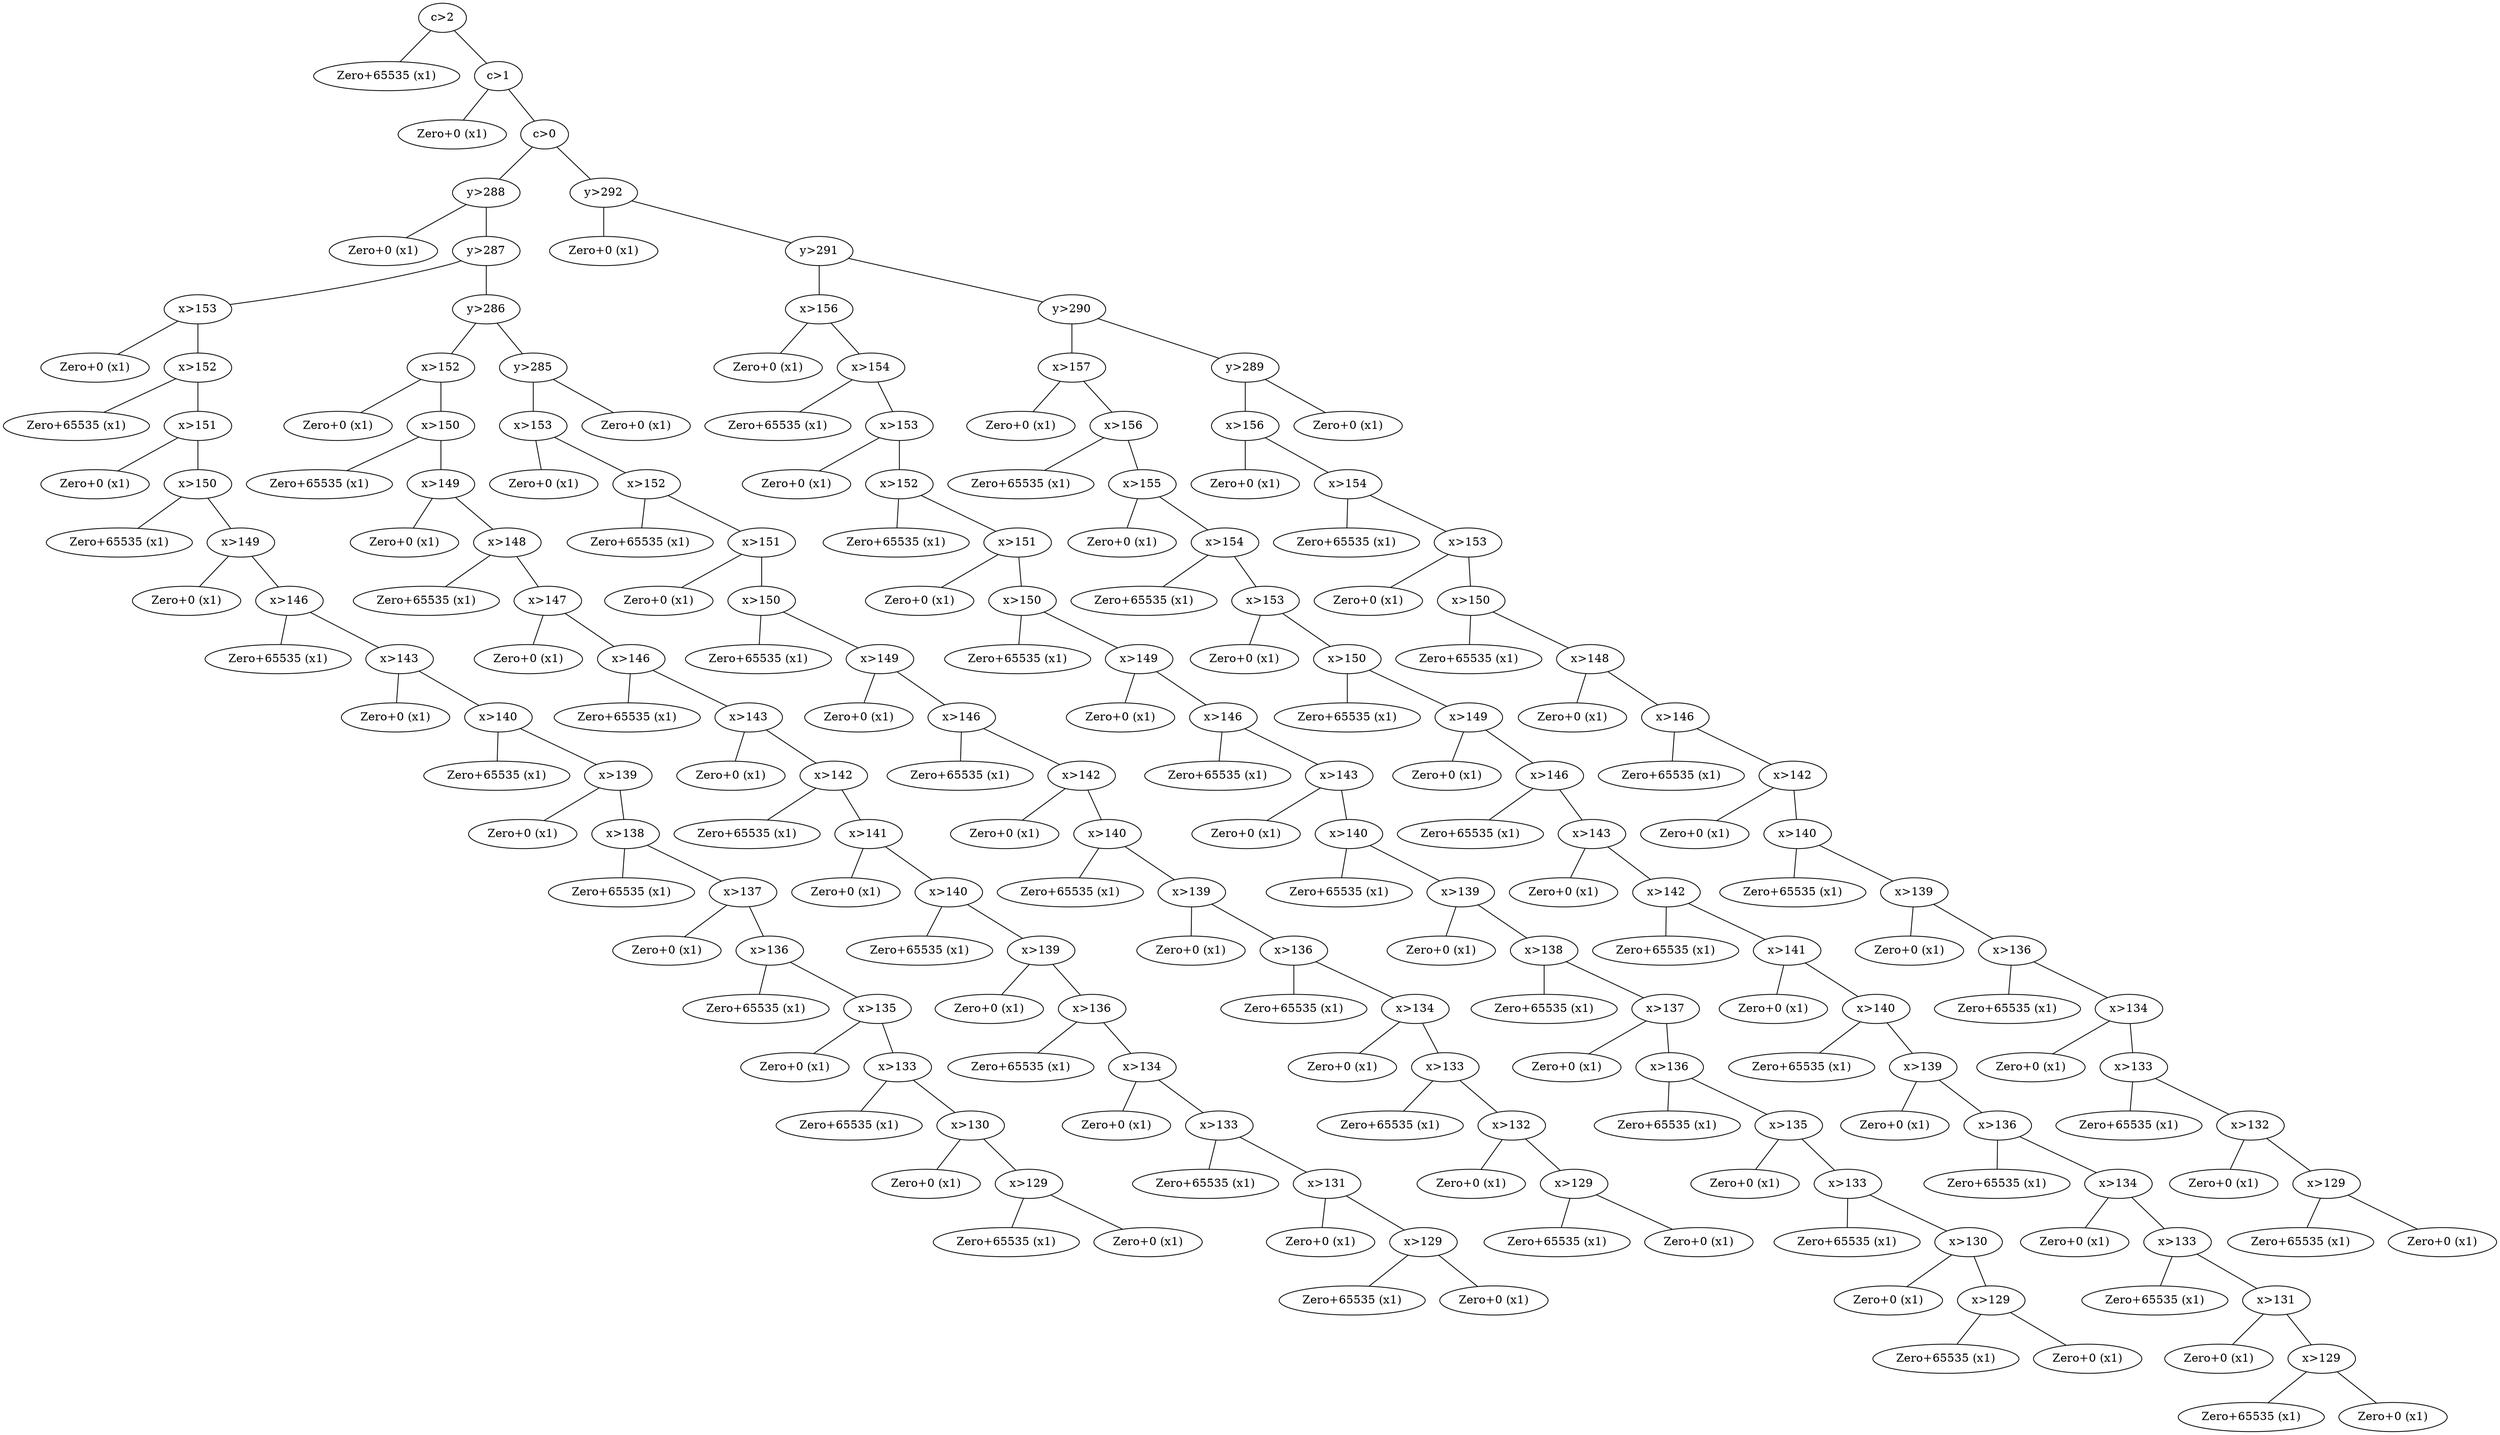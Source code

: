graph{
n00000 [label="c>2"];
n00000 -- n00001;
n00000 -- n00002;
n00001 [label="Zero+65535 (x1)"];
n00002 [label="c>1"];
n00002 -- n00003;
n00002 -- n00004;
n00003 [label="Zero+0 (x1)"];
n00004 [label="c>0"];
n00004 -- n00005;
n00004 -- n00006;
n00005 [label="y>288"];
n00005 -- n00007;
n00005 -- n00008;
n00006 [label="y>292"];
n00006 -- n00009;
n00006 -- n00010;
n00007 [label="Zero+0 (x1)"];
n00008 [label="y>287"];
n00008 -- n00011;
n00008 -- n00012;
n00009 [label="Zero+0 (x1)"];
n00010 [label="y>291"];
n00010 -- n00013;
n00010 -- n00014;
n00011 [label="x>153"];
n00011 -- n00015;
n00011 -- n00016;
n00012 [label="y>286"];
n00012 -- n00017;
n00012 -- n00018;
n00013 [label="x>156"];
n00013 -- n00019;
n00013 -- n00020;
n00014 [label="y>290"];
n00014 -- n00021;
n00014 -- n00022;
n00015 [label="Zero+0 (x1)"];
n00016 [label="x>152"];
n00016 -- n00023;
n00016 -- n00024;
n00017 [label="x>152"];
n00017 -- n00025;
n00017 -- n00026;
n00018 [label="y>285"];
n00018 -- n00027;
n00018 -- n00028;
n00019 [label="Zero+0 (x1)"];
n00020 [label="x>154"];
n00020 -- n00029;
n00020 -- n00030;
n00021 [label="x>157"];
n00021 -- n00031;
n00021 -- n00032;
n00022 [label="y>289"];
n00022 -- n00033;
n00022 -- n00034;
n00023 [label="Zero+65535 (x1)"];
n00024 [label="x>151"];
n00024 -- n00035;
n00024 -- n00036;
n00025 [label="Zero+0 (x1)"];
n00026 [label="x>150"];
n00026 -- n00037;
n00026 -- n00038;
n00027 [label="x>153"];
n00027 -- n00039;
n00027 -- n00040;
n00028 [label="Zero+0 (x1)"];
n00029 [label="Zero+65535 (x1)"];
n00030 [label="x>153"];
n00030 -- n00041;
n00030 -- n00042;
n00031 [label="Zero+0 (x1)"];
n00032 [label="x>156"];
n00032 -- n00043;
n00032 -- n00044;
n00033 [label="x>156"];
n00033 -- n00045;
n00033 -- n00046;
n00034 [label="Zero+0 (x1)"];
n00035 [label="Zero+0 (x1)"];
n00036 [label="x>150"];
n00036 -- n00047;
n00036 -- n00048;
n00037 [label="Zero+65535 (x1)"];
n00038 [label="x>149"];
n00038 -- n00049;
n00038 -- n00050;
n00039 [label="Zero+0 (x1)"];
n00040 [label="x>152"];
n00040 -- n00051;
n00040 -- n00052;
n00041 [label="Zero+0 (x1)"];
n00042 [label="x>152"];
n00042 -- n00053;
n00042 -- n00054;
n00043 [label="Zero+65535 (x1)"];
n00044 [label="x>155"];
n00044 -- n00055;
n00044 -- n00056;
n00045 [label="Zero+0 (x1)"];
n00046 [label="x>154"];
n00046 -- n00057;
n00046 -- n00058;
n00047 [label="Zero+65535 (x1)"];
n00048 [label="x>149"];
n00048 -- n00059;
n00048 -- n00060;
n00049 [label="Zero+0 (x1)"];
n00050 [label="x>148"];
n00050 -- n00061;
n00050 -- n00062;
n00051 [label="Zero+65535 (x1)"];
n00052 [label="x>151"];
n00052 -- n00063;
n00052 -- n00064;
n00053 [label="Zero+65535 (x1)"];
n00054 [label="x>151"];
n00054 -- n00065;
n00054 -- n00066;
n00055 [label="Zero+0 (x1)"];
n00056 [label="x>154"];
n00056 -- n00067;
n00056 -- n00068;
n00057 [label="Zero+65535 (x1)"];
n00058 [label="x>153"];
n00058 -- n00069;
n00058 -- n00070;
n00059 [label="Zero+0 (x1)"];
n00060 [label="x>146"];
n00060 -- n00071;
n00060 -- n00072;
n00061 [label="Zero+65535 (x1)"];
n00062 [label="x>147"];
n00062 -- n00073;
n00062 -- n00074;
n00063 [label="Zero+0 (x1)"];
n00064 [label="x>150"];
n00064 -- n00075;
n00064 -- n00076;
n00065 [label="Zero+0 (x1)"];
n00066 [label="x>150"];
n00066 -- n00077;
n00066 -- n00078;
n00067 [label="Zero+65535 (x1)"];
n00068 [label="x>153"];
n00068 -- n00079;
n00068 -- n00080;
n00069 [label="Zero+0 (x1)"];
n00070 [label="x>150"];
n00070 -- n00081;
n00070 -- n00082;
n00071 [label="Zero+65535 (x1)"];
n00072 [label="x>143"];
n00072 -- n00083;
n00072 -- n00084;
n00073 [label="Zero+0 (x1)"];
n00074 [label="x>146"];
n00074 -- n00085;
n00074 -- n00086;
n00075 [label="Zero+65535 (x1)"];
n00076 [label="x>149"];
n00076 -- n00087;
n00076 -- n00088;
n00077 [label="Zero+65535 (x1)"];
n00078 [label="x>149"];
n00078 -- n00089;
n00078 -- n00090;
n00079 [label="Zero+0 (x1)"];
n00080 [label="x>150"];
n00080 -- n00091;
n00080 -- n00092;
n00081 [label="Zero+65535 (x1)"];
n00082 [label="x>148"];
n00082 -- n00093;
n00082 -- n00094;
n00083 [label="Zero+0 (x1)"];
n00084 [label="x>140"];
n00084 -- n00095;
n00084 -- n00096;
n00085 [label="Zero+65535 (x1)"];
n00086 [label="x>143"];
n00086 -- n00097;
n00086 -- n00098;
n00087 [label="Zero+0 (x1)"];
n00088 [label="x>146"];
n00088 -- n00099;
n00088 -- n00100;
n00089 [label="Zero+0 (x1)"];
n00090 [label="x>146"];
n00090 -- n00101;
n00090 -- n00102;
n00091 [label="Zero+65535 (x1)"];
n00092 [label="x>149"];
n00092 -- n00103;
n00092 -- n00104;
n00093 [label="Zero+0 (x1)"];
n00094 [label="x>146"];
n00094 -- n00105;
n00094 -- n00106;
n00095 [label="Zero+65535 (x1)"];
n00096 [label="x>139"];
n00096 -- n00107;
n00096 -- n00108;
n00097 [label="Zero+0 (x1)"];
n00098 [label="x>142"];
n00098 -- n00109;
n00098 -- n00110;
n00099 [label="Zero+65535 (x1)"];
n00100 [label="x>142"];
n00100 -- n00111;
n00100 -- n00112;
n00101 [label="Zero+65535 (x1)"];
n00102 [label="x>143"];
n00102 -- n00113;
n00102 -- n00114;
n00103 [label="Zero+0 (x1)"];
n00104 [label="x>146"];
n00104 -- n00115;
n00104 -- n00116;
n00105 [label="Zero+65535 (x1)"];
n00106 [label="x>142"];
n00106 -- n00117;
n00106 -- n00118;
n00107 [label="Zero+0 (x1)"];
n00108 [label="x>138"];
n00108 -- n00119;
n00108 -- n00120;
n00109 [label="Zero+65535 (x1)"];
n00110 [label="x>141"];
n00110 -- n00121;
n00110 -- n00122;
n00111 [label="Zero+0 (x1)"];
n00112 [label="x>140"];
n00112 -- n00123;
n00112 -- n00124;
n00113 [label="Zero+0 (x1)"];
n00114 [label="x>140"];
n00114 -- n00125;
n00114 -- n00126;
n00115 [label="Zero+65535 (x1)"];
n00116 [label="x>143"];
n00116 -- n00127;
n00116 -- n00128;
n00117 [label="Zero+0 (x1)"];
n00118 [label="x>140"];
n00118 -- n00129;
n00118 -- n00130;
n00119 [label="Zero+65535 (x1)"];
n00120 [label="x>137"];
n00120 -- n00131;
n00120 -- n00132;
n00121 [label="Zero+0 (x1)"];
n00122 [label="x>140"];
n00122 -- n00133;
n00122 -- n00134;
n00123 [label="Zero+65535 (x1)"];
n00124 [label="x>139"];
n00124 -- n00135;
n00124 -- n00136;
n00125 [label="Zero+65535 (x1)"];
n00126 [label="x>139"];
n00126 -- n00137;
n00126 -- n00138;
n00127 [label="Zero+0 (x1)"];
n00128 [label="x>142"];
n00128 -- n00139;
n00128 -- n00140;
n00129 [label="Zero+65535 (x1)"];
n00130 [label="x>139"];
n00130 -- n00141;
n00130 -- n00142;
n00131 [label="Zero+0 (x1)"];
n00132 [label="x>136"];
n00132 -- n00143;
n00132 -- n00144;
n00133 [label="Zero+65535 (x1)"];
n00134 [label="x>139"];
n00134 -- n00145;
n00134 -- n00146;
n00135 [label="Zero+0 (x1)"];
n00136 [label="x>136"];
n00136 -- n00147;
n00136 -- n00148;
n00137 [label="Zero+0 (x1)"];
n00138 [label="x>138"];
n00138 -- n00149;
n00138 -- n00150;
n00139 [label="Zero+65535 (x1)"];
n00140 [label="x>141"];
n00140 -- n00151;
n00140 -- n00152;
n00141 [label="Zero+0 (x1)"];
n00142 [label="x>136"];
n00142 -- n00153;
n00142 -- n00154;
n00143 [label="Zero+65535 (x1)"];
n00144 [label="x>135"];
n00144 -- n00155;
n00144 -- n00156;
n00145 [label="Zero+0 (x1)"];
n00146 [label="x>136"];
n00146 -- n00157;
n00146 -- n00158;
n00147 [label="Zero+65535 (x1)"];
n00148 [label="x>134"];
n00148 -- n00159;
n00148 -- n00160;
n00149 [label="Zero+65535 (x1)"];
n00150 [label="x>137"];
n00150 -- n00161;
n00150 -- n00162;
n00151 [label="Zero+0 (x1)"];
n00152 [label="x>140"];
n00152 -- n00163;
n00152 -- n00164;
n00153 [label="Zero+65535 (x1)"];
n00154 [label="x>134"];
n00154 -- n00165;
n00154 -- n00166;
n00155 [label="Zero+0 (x1)"];
n00156 [label="x>133"];
n00156 -- n00167;
n00156 -- n00168;
n00157 [label="Zero+65535 (x1)"];
n00158 [label="x>134"];
n00158 -- n00169;
n00158 -- n00170;
n00159 [label="Zero+0 (x1)"];
n00160 [label="x>133"];
n00160 -- n00171;
n00160 -- n00172;
n00161 [label="Zero+0 (x1)"];
n00162 [label="x>136"];
n00162 -- n00173;
n00162 -- n00174;
n00163 [label="Zero+65535 (x1)"];
n00164 [label="x>139"];
n00164 -- n00175;
n00164 -- n00176;
n00165 [label="Zero+0 (x1)"];
n00166 [label="x>133"];
n00166 -- n00177;
n00166 -- n00178;
n00167 [label="Zero+65535 (x1)"];
n00168 [label="x>130"];
n00168 -- n00179;
n00168 -- n00180;
n00169 [label="Zero+0 (x1)"];
n00170 [label="x>133"];
n00170 -- n00181;
n00170 -- n00182;
n00171 [label="Zero+65535 (x1)"];
n00172 [label="x>132"];
n00172 -- n00183;
n00172 -- n00184;
n00173 [label="Zero+65535 (x1)"];
n00174 [label="x>135"];
n00174 -- n00185;
n00174 -- n00186;
n00175 [label="Zero+0 (x1)"];
n00176 [label="x>136"];
n00176 -- n00187;
n00176 -- n00188;
n00177 [label="Zero+65535 (x1)"];
n00178 [label="x>132"];
n00178 -- n00189;
n00178 -- n00190;
n00179 [label="Zero+0 (x1)"];
n00180 [label="x>129"];
n00180 -- n00191;
n00180 -- n00192;
n00181 [label="Zero+65535 (x1)"];
n00182 [label="x>131"];
n00182 -- n00193;
n00182 -- n00194;
n00183 [label="Zero+0 (x1)"];
n00184 [label="x>129"];
n00184 -- n00195;
n00184 -- n00196;
n00185 [label="Zero+0 (x1)"];
n00186 [label="x>133"];
n00186 -- n00197;
n00186 -- n00198;
n00187 [label="Zero+65535 (x1)"];
n00188 [label="x>134"];
n00188 -- n00199;
n00188 -- n00200;
n00189 [label="Zero+0 (x1)"];
n00190 [label="x>129"];
n00190 -- n00201;
n00190 -- n00202;
n00191 [label="Zero+65535 (x1)"];
n00192 [label="Zero+0 (x1)"];
n00193 [label="Zero+0 (x1)"];
n00194 [label="x>129"];
n00194 -- n00203;
n00194 -- n00204;
n00195 [label="Zero+65535 (x1)"];
n00196 [label="Zero+0 (x1)"];
n00197 [label="Zero+65535 (x1)"];
n00198 [label="x>130"];
n00198 -- n00205;
n00198 -- n00206;
n00199 [label="Zero+0 (x1)"];
n00200 [label="x>133"];
n00200 -- n00207;
n00200 -- n00208;
n00201 [label="Zero+65535 (x1)"];
n00202 [label="Zero+0 (x1)"];
n00203 [label="Zero+65535 (x1)"];
n00204 [label="Zero+0 (x1)"];
n00205 [label="Zero+0 (x1)"];
n00206 [label="x>129"];
n00206 -- n00209;
n00206 -- n00210;
n00207 [label="Zero+65535 (x1)"];
n00208 [label="x>131"];
n00208 -- n00211;
n00208 -- n00212;
n00209 [label="Zero+65535 (x1)"];
n00210 [label="Zero+0 (x1)"];
n00211 [label="Zero+0 (x1)"];
n00212 [label="x>129"];
n00212 -- n00213;
n00212 -- n00214;
n00213 [label="Zero+65535 (x1)"];
n00214 [label="Zero+0 (x1)"];
}
